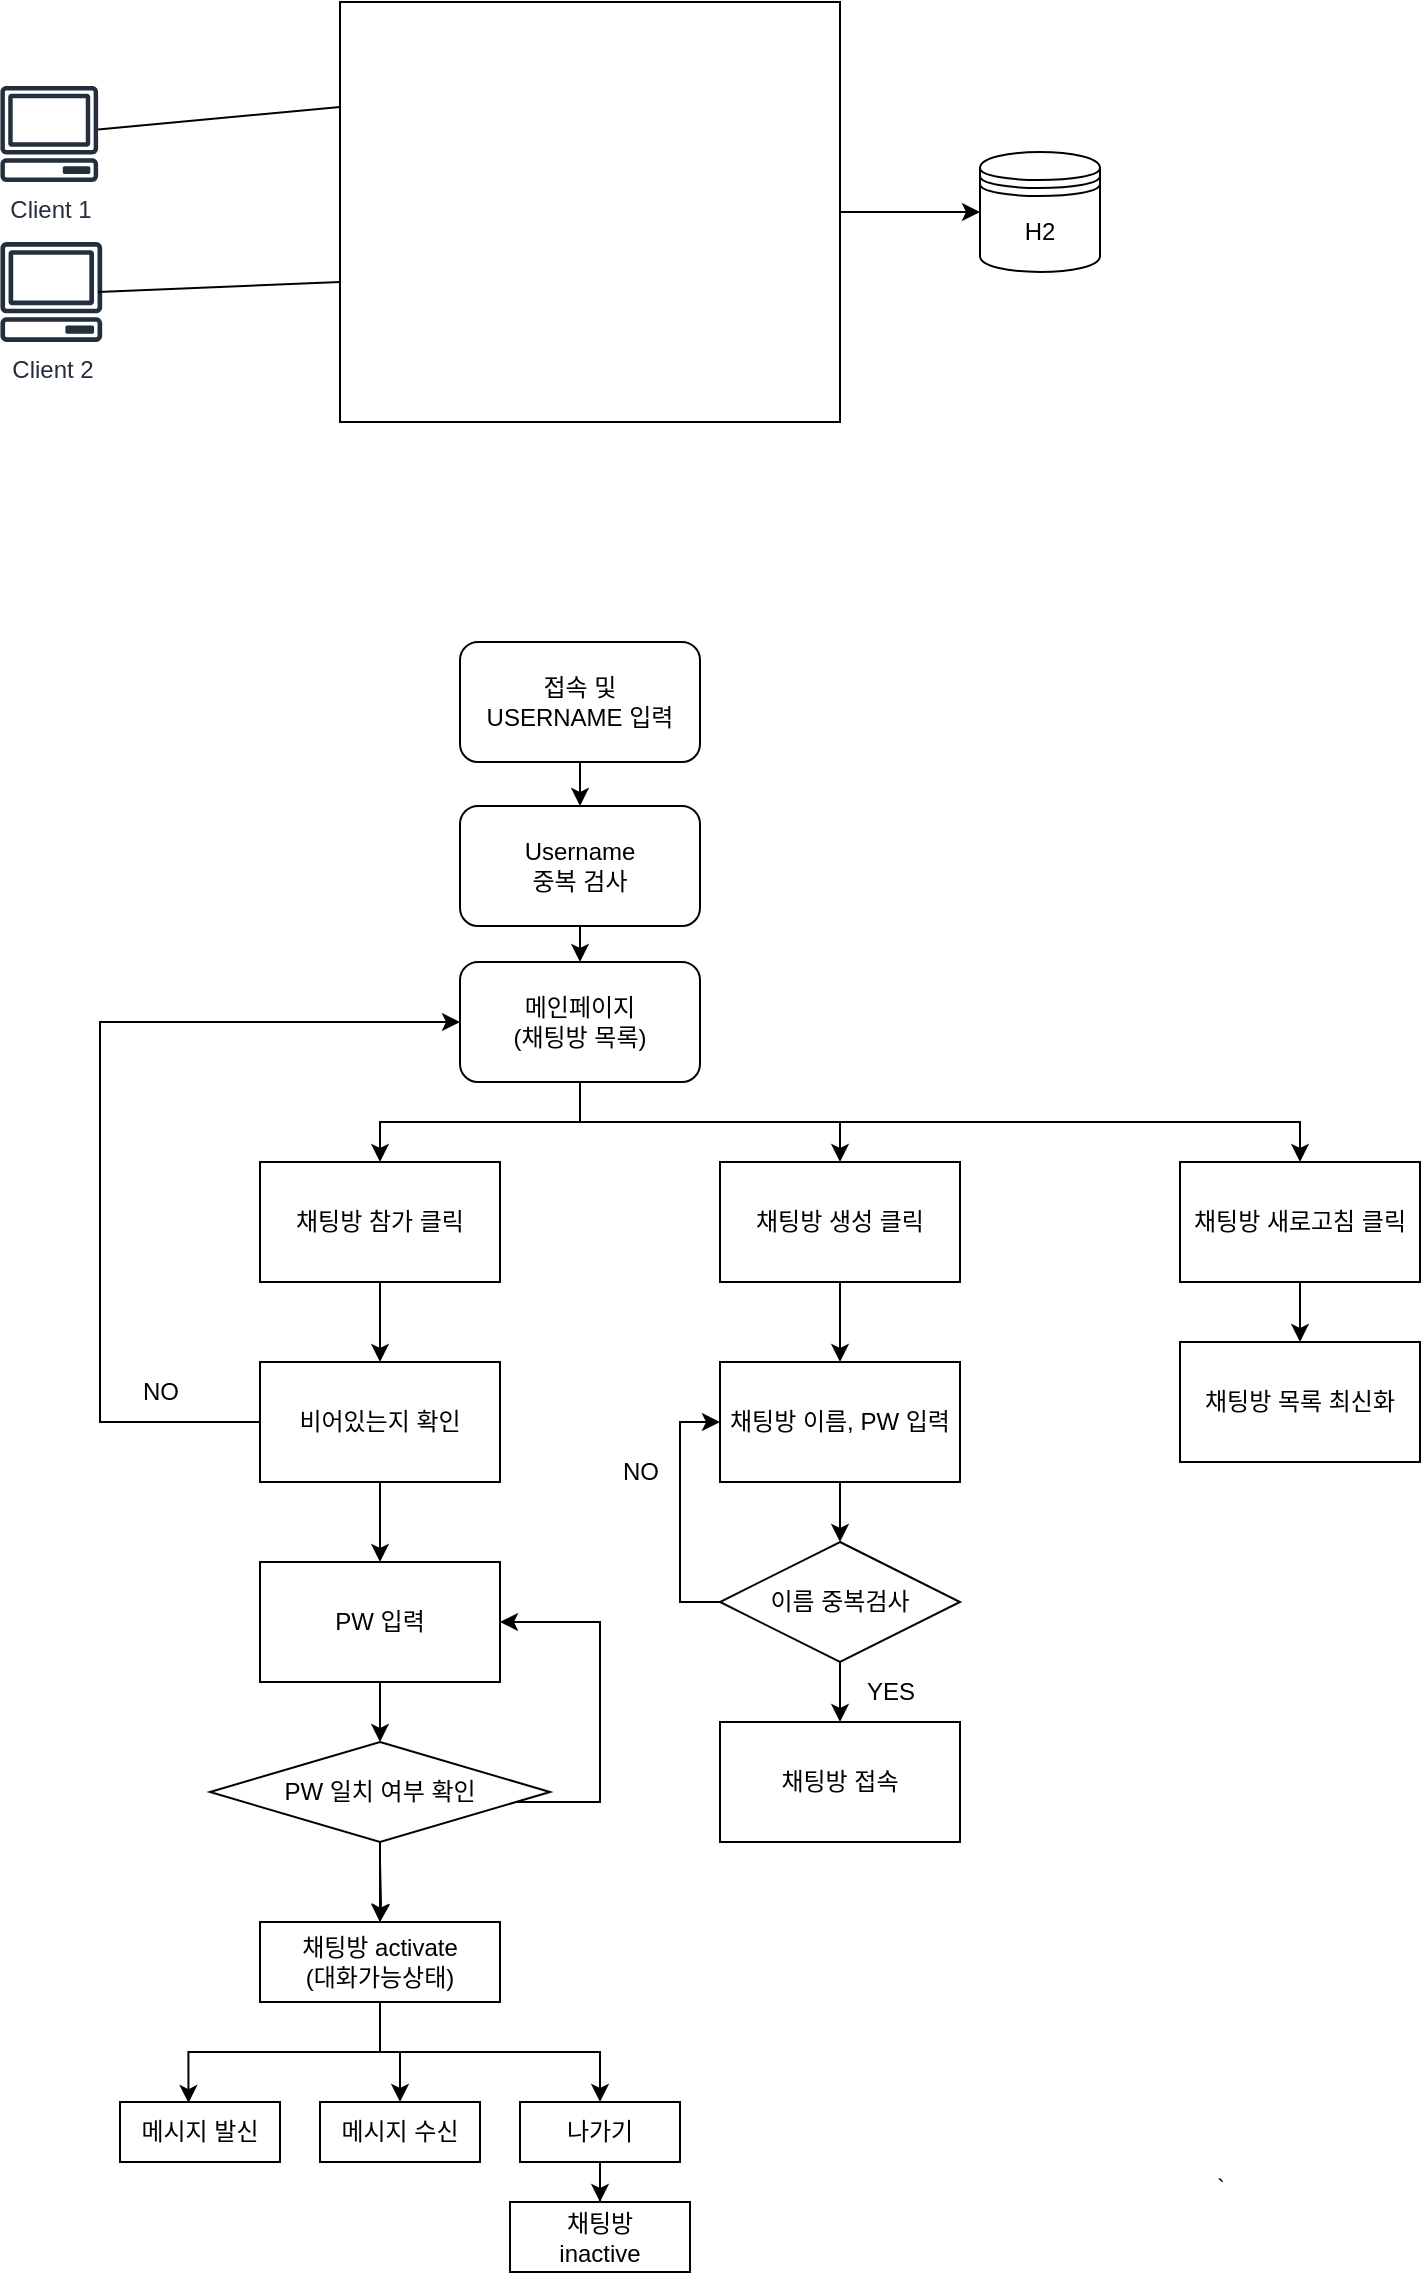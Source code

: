 <mxfile version="24.8.6">
  <diagram name="페이지-1" id="WXXZFhILQqlw5PycCV_w">
    <mxGraphModel dx="378" dy="234" grid="1" gridSize="10" guides="1" tooltips="1" connect="1" arrows="1" fold="1" page="1" pageScale="1" pageWidth="827" pageHeight="1169" math="0" shadow="0">
      <root>
        <mxCell id="0" />
        <mxCell id="1" parent="0" />
        <mxCell id="LbHb07yQcg6U0FZXeKZL-1" value="H2" style="shape=datastore;whiteSpace=wrap;html=1;" parent="1" vertex="1">
          <mxGeometry x="540" y="85" width="60" height="60" as="geometry" />
        </mxCell>
        <mxCell id="LbHb07yQcg6U0FZXeKZL-85" style="edgeStyle=orthogonalEdgeStyle;rounded=0;orthogonalLoop=1;jettySize=auto;html=1;entryX=0;entryY=0.5;entryDx=0;entryDy=0;" parent="1" source="LbHb07yQcg6U0FZXeKZL-2" target="LbHb07yQcg6U0FZXeKZL-1" edge="1">
          <mxGeometry relative="1" as="geometry" />
        </mxCell>
        <mxCell id="LbHb07yQcg6U0FZXeKZL-2" value="" style="rounded=0;whiteSpace=wrap;html=1;" parent="1" vertex="1">
          <mxGeometry x="220" y="10" width="250" height="210" as="geometry" />
        </mxCell>
        <mxCell id="LbHb07yQcg6U0FZXeKZL-5" value="Client 1" style="sketch=0;outlineConnect=0;fontColor=#232F3E;gradientColor=none;fillColor=#232F3D;strokeColor=none;dashed=0;verticalLabelPosition=bottom;verticalAlign=top;align=center;html=1;fontSize=12;fontStyle=0;aspect=fixed;pointerEvents=1;shape=mxgraph.aws4.client;" parent="1" vertex="1">
          <mxGeometry x="50" y="52" width="49.26" height="48" as="geometry" />
        </mxCell>
        <mxCell id="LbHb07yQcg6U0FZXeKZL-7" value="" style="endArrow=none;html=1;rounded=0;entryX=0;entryY=0.25;entryDx=0;entryDy=0;" parent="1" source="LbHb07yQcg6U0FZXeKZL-5" target="LbHb07yQcg6U0FZXeKZL-2" edge="1">
          <mxGeometry width="50" height="50" relative="1" as="geometry">
            <mxPoint x="180" y="90" as="sourcePoint" />
            <mxPoint x="250" y="90" as="targetPoint" />
          </mxGeometry>
        </mxCell>
        <mxCell id="LbHb07yQcg6U0FZXeKZL-8" value="Client 2" style="sketch=0;outlineConnect=0;fontColor=#232F3E;gradientColor=none;fillColor=#232F3D;strokeColor=none;dashed=0;verticalLabelPosition=bottom;verticalAlign=top;align=center;html=1;fontSize=12;fontStyle=0;aspect=fixed;pointerEvents=1;shape=mxgraph.aws4.client;" parent="1" vertex="1">
          <mxGeometry x="50" y="130" width="51.31" height="50" as="geometry" />
        </mxCell>
        <mxCell id="LbHb07yQcg6U0FZXeKZL-10" value="`" style="text;html=1;align=center;verticalAlign=middle;resizable=0;points=[];autosize=1;strokeColor=none;fillColor=none;" parent="1" vertex="1">
          <mxGeometry x="645" y="1088" width="30" height="30" as="geometry" />
        </mxCell>
        <mxCell id="LbHb07yQcg6U0FZXeKZL-11" value="" style="endArrow=none;html=1;rounded=0;entryX=0;entryY=0.25;entryDx=0;entryDy=0;" parent="1" edge="1">
          <mxGeometry width="50" height="50" relative="1" as="geometry">
            <mxPoint x="99" y="155" as="sourcePoint" />
            <mxPoint x="220" y="150" as="targetPoint" />
          </mxGeometry>
        </mxCell>
        <mxCell id="LbHb07yQcg6U0FZXeKZL-47" style="edgeStyle=orthogonalEdgeStyle;rounded=0;orthogonalLoop=1;jettySize=auto;html=1;entryX=0.5;entryY=0;entryDx=0;entryDy=0;" parent="1" source="LbHb07yQcg6U0FZXeKZL-13" target="LbHb07yQcg6U0FZXeKZL-14" edge="1">
          <mxGeometry relative="1" as="geometry" />
        </mxCell>
        <mxCell id="LbHb07yQcg6U0FZXeKZL-48" style="edgeStyle=orthogonalEdgeStyle;rounded=0;orthogonalLoop=1;jettySize=auto;html=1;entryX=0.5;entryY=0;entryDx=0;entryDy=0;exitX=0.5;exitY=1;exitDx=0;exitDy=0;" parent="1" source="LbHb07yQcg6U0FZXeKZL-13" target="LbHb07yQcg6U0FZXeKZL-15" edge="1">
          <mxGeometry relative="1" as="geometry" />
        </mxCell>
        <mxCell id="LbHb07yQcg6U0FZXeKZL-49" style="edgeStyle=orthogonalEdgeStyle;rounded=0;orthogonalLoop=1;jettySize=auto;html=1;entryX=0.5;entryY=0;entryDx=0;entryDy=0;" parent="1" target="LbHb07yQcg6U0FZXeKZL-60" edge="1">
          <mxGeometry relative="1" as="geometry">
            <mxPoint x="340" y="550" as="sourcePoint" />
            <mxPoint x="640.0" y="590" as="targetPoint" />
            <Array as="points">
              <mxPoint x="340" y="570" />
              <mxPoint x="700" y="570" />
            </Array>
          </mxGeometry>
        </mxCell>
        <mxCell id="LbHb07yQcg6U0FZXeKZL-13" value="메인페이지&lt;br&gt;(채팅방 목록)" style="rounded=1;whiteSpace=wrap;html=1;" parent="1" vertex="1">
          <mxGeometry x="280" y="490" width="120" height="60" as="geometry" />
        </mxCell>
        <mxCell id="LbHb07yQcg6U0FZXeKZL-53" value="" style="edgeStyle=orthogonalEdgeStyle;rounded=0;orthogonalLoop=1;jettySize=auto;html=1;" parent="1" source="LbHb07yQcg6U0FZXeKZL-14" target="LbHb07yQcg6U0FZXeKZL-52" edge="1">
          <mxGeometry relative="1" as="geometry" />
        </mxCell>
        <mxCell id="LbHb07yQcg6U0FZXeKZL-14" value="채팅방 참가 클릭" style="rounded=0;whiteSpace=wrap;html=1;" parent="1" vertex="1">
          <mxGeometry x="180" y="590" width="120" height="60" as="geometry" />
        </mxCell>
        <mxCell id="LbHb07yQcg6U0FZXeKZL-64" value="" style="edgeStyle=orthogonalEdgeStyle;rounded=0;orthogonalLoop=1;jettySize=auto;html=1;" parent="1" source="LbHb07yQcg6U0FZXeKZL-15" target="LbHb07yQcg6U0FZXeKZL-22" edge="1">
          <mxGeometry relative="1" as="geometry" />
        </mxCell>
        <mxCell id="LbHb07yQcg6U0FZXeKZL-15" value="채팅방 생성 클릭" style="rounded=0;whiteSpace=wrap;html=1;" parent="1" vertex="1">
          <mxGeometry x="410" y="590" width="120" height="60" as="geometry" />
        </mxCell>
        <mxCell id="LbHb07yQcg6U0FZXeKZL-18" value="PW 입력" style="rounded=0;whiteSpace=wrap;html=1;" parent="1" vertex="1">
          <mxGeometry x="180" y="790" width="120" height="60" as="geometry" />
        </mxCell>
        <mxCell id="LbHb07yQcg6U0FZXeKZL-66" value="" style="edgeStyle=orthogonalEdgeStyle;rounded=0;orthogonalLoop=1;jettySize=auto;html=1;" parent="1" source="LbHb07yQcg6U0FZXeKZL-22" target="TP6b8-JnoXBTM5FQpg8J-1" edge="1">
          <mxGeometry relative="1" as="geometry">
            <mxPoint x="470" y="780" as="targetPoint" />
          </mxGeometry>
        </mxCell>
        <mxCell id="LbHb07yQcg6U0FZXeKZL-22" value="채팅방 이름, PW 입력" style="rounded=0;whiteSpace=wrap;html=1;" parent="1" vertex="1">
          <mxGeometry x="410" y="690" width="120" height="60" as="geometry" />
        </mxCell>
        <mxCell id="LbHb07yQcg6U0FZXeKZL-45" value="" style="edgeStyle=orthogonalEdgeStyle;rounded=0;orthogonalLoop=1;jettySize=auto;html=1;exitX=0.5;exitY=1;exitDx=0;exitDy=0;entryX=0.5;entryY=0;entryDx=0;entryDy=0;" parent="1" source="LbHb07yQcg6U0FZXeKZL-44" target="LbHb07yQcg6U0FZXeKZL-24" edge="1">
          <mxGeometry relative="1" as="geometry">
            <mxPoint x="380" y="380" as="targetPoint" />
          </mxGeometry>
        </mxCell>
        <mxCell id="LbHb07yQcg6U0FZXeKZL-24" value="Username&lt;br&gt;중복 검사" style="rounded=1;whiteSpace=wrap;html=1;" parent="1" vertex="1">
          <mxGeometry x="280" y="412" width="120" height="60" as="geometry" />
        </mxCell>
        <mxCell id="LbHb07yQcg6U0FZXeKZL-80" value="" style="edgeStyle=orthogonalEdgeStyle;rounded=0;orthogonalLoop=1;jettySize=auto;html=1;" parent="1" target="LbHb07yQcg6U0FZXeKZL-79" edge="1">
          <mxGeometry relative="1" as="geometry">
            <mxPoint x="240" y="940" as="sourcePoint" />
          </mxGeometry>
        </mxCell>
        <mxCell id="LbHb07yQcg6U0FZXeKZL-27" value="" style="endArrow=classic;html=1;rounded=0;exitX=0.5;exitY=1;exitDx=0;exitDy=0;" parent="1" edge="1" target="TP6b8-JnoXBTM5FQpg8J-3">
          <mxGeometry width="50" height="50" relative="1" as="geometry">
            <mxPoint x="240" y="850" as="sourcePoint" />
            <mxPoint x="240" y="880" as="targetPoint" />
          </mxGeometry>
        </mxCell>
        <mxCell id="LbHb07yQcg6U0FZXeKZL-28" value="메시지 수신" style="rounded=0;whiteSpace=wrap;html=1;" parent="1" vertex="1">
          <mxGeometry x="210" y="1060" width="80" height="30" as="geometry" />
        </mxCell>
        <mxCell id="LbHb07yQcg6U0FZXeKZL-29" value="메시지 발신" style="rounded=0;whiteSpace=wrap;html=1;" parent="1" vertex="1">
          <mxGeometry x="110" y="1060" width="80" height="30" as="geometry" />
        </mxCell>
        <mxCell id="LbHb07yQcg6U0FZXeKZL-77" value="" style="edgeStyle=orthogonalEdgeStyle;rounded=0;orthogonalLoop=1;jettySize=auto;html=1;" parent="1" source="LbHb07yQcg6U0FZXeKZL-32" target="LbHb07yQcg6U0FZXeKZL-76" edge="1">
          <mxGeometry relative="1" as="geometry" />
        </mxCell>
        <mxCell id="LbHb07yQcg6U0FZXeKZL-32" value="나가기" style="rounded=0;whiteSpace=wrap;html=1;" parent="1" vertex="1">
          <mxGeometry x="310" y="1060" width="80" height="30" as="geometry" />
        </mxCell>
        <mxCell id="LbHb07yQcg6U0FZXeKZL-36" value="" style="endArrow=classic;html=1;rounded=0;exitX=0.5;exitY=1;exitDx=0;exitDy=0;entryX=0.5;entryY=0;entryDx=0;entryDy=0;" parent="1" source="LbHb07yQcg6U0FZXeKZL-24" target="LbHb07yQcg6U0FZXeKZL-13" edge="1">
          <mxGeometry width="50" height="50" relative="1" as="geometry">
            <mxPoint x="330" y="520" as="sourcePoint" />
            <mxPoint x="380" y="470" as="targetPoint" />
          </mxGeometry>
        </mxCell>
        <mxCell id="LbHb07yQcg6U0FZXeKZL-39" value="" style="endArrow=classic;html=1;rounded=0;exitX=1;exitY=0.5;exitDx=0;exitDy=0;entryX=1;entryY=0.5;entryDx=0;entryDy=0;" parent="1" target="LbHb07yQcg6U0FZXeKZL-18" edge="1">
          <mxGeometry width="50" height="50" relative="1" as="geometry">
            <mxPoint x="300" y="910" as="sourcePoint" />
            <mxPoint x="460" y="840" as="targetPoint" />
            <Array as="points">
              <mxPoint x="350" y="910" />
              <mxPoint x="350" y="870" />
              <mxPoint x="350" y="820" />
            </Array>
          </mxGeometry>
        </mxCell>
        <mxCell id="LbHb07yQcg6U0FZXeKZL-44" value="접속 및&lt;br&gt;USERNAME 입력" style="whiteSpace=wrap;html=1;rounded=1;" parent="1" vertex="1">
          <mxGeometry x="280" y="330" width="120" height="60" as="geometry" />
        </mxCell>
        <mxCell id="LbHb07yQcg6U0FZXeKZL-54" style="edgeStyle=orthogonalEdgeStyle;rounded=0;orthogonalLoop=1;jettySize=auto;html=1;entryX=0.5;entryY=0;entryDx=0;entryDy=0;" parent="1" source="LbHb07yQcg6U0FZXeKZL-52" target="LbHb07yQcg6U0FZXeKZL-18" edge="1">
          <mxGeometry relative="1" as="geometry" />
        </mxCell>
        <mxCell id="LbHb07yQcg6U0FZXeKZL-55" style="edgeStyle=orthogonalEdgeStyle;rounded=0;orthogonalLoop=1;jettySize=auto;html=1;entryX=0;entryY=0.5;entryDx=0;entryDy=0;" parent="1" source="LbHb07yQcg6U0FZXeKZL-52" target="LbHb07yQcg6U0FZXeKZL-13" edge="1">
          <mxGeometry relative="1" as="geometry">
            <Array as="points">
              <mxPoint x="100" y="720" />
              <mxPoint x="100" y="520" />
            </Array>
          </mxGeometry>
        </mxCell>
        <mxCell id="LbHb07yQcg6U0FZXeKZL-52" value="비어있는지 확인" style="rounded=0;whiteSpace=wrap;html=1;" parent="1" vertex="1">
          <mxGeometry x="180" y="690" width="120" height="60" as="geometry" />
        </mxCell>
        <mxCell id="LbHb07yQcg6U0FZXeKZL-56" value="NO" style="text;html=1;align=center;verticalAlign=middle;resizable=0;points=[];autosize=1;strokeColor=none;fillColor=none;" parent="1" vertex="1">
          <mxGeometry x="110" y="690" width="40" height="30" as="geometry" />
        </mxCell>
        <mxCell id="LbHb07yQcg6U0FZXeKZL-57" value="YES" style="text;html=1;align=center;verticalAlign=middle;resizable=0;points=[];autosize=1;strokeColor=none;fillColor=none;" parent="1" vertex="1">
          <mxGeometry x="470" y="840" width="50" height="30" as="geometry" />
        </mxCell>
        <mxCell id="LbHb07yQcg6U0FZXeKZL-62" value="" style="edgeStyle=orthogonalEdgeStyle;rounded=0;orthogonalLoop=1;jettySize=auto;html=1;" parent="1" source="LbHb07yQcg6U0FZXeKZL-60" target="LbHb07yQcg6U0FZXeKZL-61" edge="1">
          <mxGeometry relative="1" as="geometry" />
        </mxCell>
        <mxCell id="LbHb07yQcg6U0FZXeKZL-60" value="채팅방 새로고침 클릭" style="rounded=0;whiteSpace=wrap;html=1;" parent="1" vertex="1">
          <mxGeometry x="640" y="590" width="120" height="60" as="geometry" />
        </mxCell>
        <mxCell id="LbHb07yQcg6U0FZXeKZL-61" value="채팅방 목록 최신화" style="whiteSpace=wrap;html=1;rounded=0;" parent="1" vertex="1">
          <mxGeometry x="640" y="680" width="120" height="60" as="geometry" />
        </mxCell>
        <mxCell id="LbHb07yQcg6U0FZXeKZL-72" style="edgeStyle=orthogonalEdgeStyle;rounded=0;orthogonalLoop=1;jettySize=auto;html=1;entryX=0;entryY=0.5;entryDx=0;entryDy=0;exitX=0.056;exitY=0.521;exitDx=0;exitDy=0;exitPerimeter=0;" parent="1" source="TP6b8-JnoXBTM5FQpg8J-1" target="LbHb07yQcg6U0FZXeKZL-22" edge="1">
          <mxGeometry relative="1" as="geometry">
            <Array as="points">
              <mxPoint x="417" y="810" />
              <mxPoint x="390" y="810" />
              <mxPoint x="390" y="720" />
            </Array>
            <mxPoint x="410" y="800" as="sourcePoint" />
          </mxGeometry>
        </mxCell>
        <mxCell id="LbHb07yQcg6U0FZXeKZL-74" value="" style="edgeStyle=orthogonalEdgeStyle;rounded=0;orthogonalLoop=1;jettySize=auto;html=1;exitX=0.5;exitY=1;exitDx=0;exitDy=0;" parent="1" source="TP6b8-JnoXBTM5FQpg8J-1" target="LbHb07yQcg6U0FZXeKZL-73" edge="1">
          <mxGeometry relative="1" as="geometry">
            <mxPoint x="470" y="840" as="sourcePoint" />
          </mxGeometry>
        </mxCell>
        <mxCell id="LbHb07yQcg6U0FZXeKZL-73" value="채팅방 접속" style="whiteSpace=wrap;html=1;rounded=0;" parent="1" vertex="1">
          <mxGeometry x="410" y="870" width="120" height="60" as="geometry" />
        </mxCell>
        <mxCell id="LbHb07yQcg6U0FZXeKZL-75" value="NO" style="text;html=1;align=center;verticalAlign=middle;resizable=0;points=[];autosize=1;strokeColor=none;fillColor=none;" parent="1" vertex="1">
          <mxGeometry x="350" y="730" width="40" height="30" as="geometry" />
        </mxCell>
        <mxCell id="LbHb07yQcg6U0FZXeKZL-76" value="채팅방&lt;br&gt;inactive" style="whiteSpace=wrap;html=1;rounded=0;" parent="1" vertex="1">
          <mxGeometry x="305" y="1110" width="90" height="35" as="geometry" />
        </mxCell>
        <mxCell id="LbHb07yQcg6U0FZXeKZL-82" value="" style="edgeStyle=orthogonalEdgeStyle;rounded=0;orthogonalLoop=1;jettySize=auto;html=1;" parent="1" source="LbHb07yQcg6U0FZXeKZL-79" target="LbHb07yQcg6U0FZXeKZL-28" edge="1">
          <mxGeometry relative="1" as="geometry" />
        </mxCell>
        <mxCell id="LbHb07yQcg6U0FZXeKZL-84" style="edgeStyle=orthogonalEdgeStyle;rounded=0;orthogonalLoop=1;jettySize=auto;html=1;exitX=0.5;exitY=1;exitDx=0;exitDy=0;" parent="1" source="LbHb07yQcg6U0FZXeKZL-79" target="LbHb07yQcg6U0FZXeKZL-32" edge="1">
          <mxGeometry relative="1" as="geometry" />
        </mxCell>
        <mxCell id="LbHb07yQcg6U0FZXeKZL-79" value="채팅방 activate&lt;br&gt;(대화가능상태)" style="rounded=0;whiteSpace=wrap;html=1;" parent="1" vertex="1">
          <mxGeometry x="180" y="970" width="120" height="40" as="geometry" />
        </mxCell>
        <mxCell id="LbHb07yQcg6U0FZXeKZL-83" style="edgeStyle=orthogonalEdgeStyle;rounded=0;orthogonalLoop=1;jettySize=auto;html=1;entryX=0.428;entryY=0.018;entryDx=0;entryDy=0;entryPerimeter=0;" parent="1" source="LbHb07yQcg6U0FZXeKZL-79" target="LbHb07yQcg6U0FZXeKZL-29" edge="1">
          <mxGeometry relative="1" as="geometry" />
        </mxCell>
        <mxCell id="TP6b8-JnoXBTM5FQpg8J-1" value="이름 중복검사" style="rhombus;whiteSpace=wrap;html=1;" vertex="1" parent="1">
          <mxGeometry x="410" y="780" width="120" height="60" as="geometry" />
        </mxCell>
        <mxCell id="TP6b8-JnoXBTM5FQpg8J-4" value="" style="edgeStyle=orthogonalEdgeStyle;rounded=0;orthogonalLoop=1;jettySize=auto;html=1;" edge="1" parent="1" source="TP6b8-JnoXBTM5FQpg8J-3" target="LbHb07yQcg6U0FZXeKZL-79">
          <mxGeometry relative="1" as="geometry">
            <mxPoint x="220" y="930" as="sourcePoint" />
          </mxGeometry>
        </mxCell>
        <mxCell id="TP6b8-JnoXBTM5FQpg8J-3" value="PW 일치 여부 확인" style="rhombus;whiteSpace=wrap;html=1;" vertex="1" parent="1">
          <mxGeometry x="155" y="880" width="170" height="50" as="geometry" />
        </mxCell>
      </root>
    </mxGraphModel>
  </diagram>
</mxfile>
